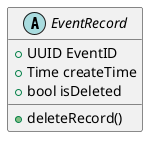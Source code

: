 @startuml Abstract EventRecord Class Sturcture
abstract EventRecord{
    + UUID EventID
    + Time createTime
    + bool isDeleted
    + deleteRecord()
}

@enduml